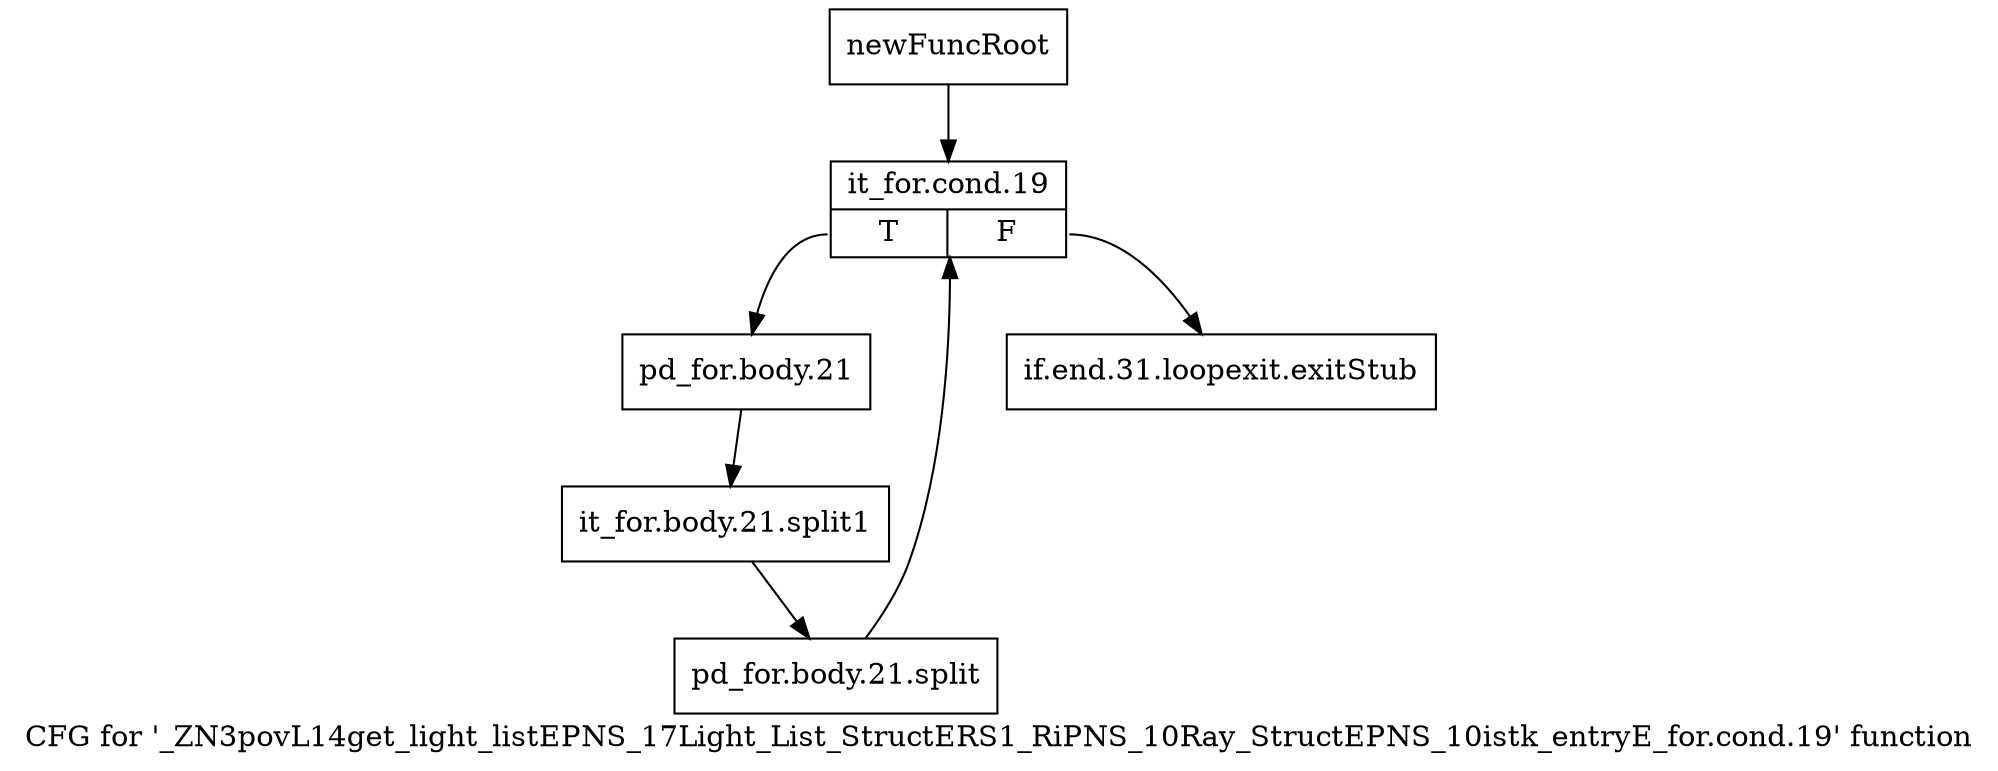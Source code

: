 digraph "CFG for '_ZN3povL14get_light_listEPNS_17Light_List_StructERS1_RiPNS_10Ray_StructEPNS_10istk_entryE_for.cond.19' function" {
	label="CFG for '_ZN3povL14get_light_listEPNS_17Light_List_StructERS1_RiPNS_10Ray_StructEPNS_10istk_entryE_for.cond.19' function";

	Node0x2691c10 [shape=record,label="{newFuncRoot}"];
	Node0x2691c10 -> Node0x2691cb0;
	Node0x2691c60 [shape=record,label="{if.end.31.loopexit.exitStub}"];
	Node0x2691cb0 [shape=record,label="{it_for.cond.19|{<s0>T|<s1>F}}"];
	Node0x2691cb0:s0 -> Node0x2691d00;
	Node0x2691cb0:s1 -> Node0x2691c60;
	Node0x2691d00 [shape=record,label="{pd_for.body.21}"];
	Node0x2691d00 -> Node0x37aff70;
	Node0x37aff70 [shape=record,label="{it_for.body.21.split1}"];
	Node0x37aff70 -> Node0x37b8cd0;
	Node0x37b8cd0 [shape=record,label="{pd_for.body.21.split}"];
	Node0x37b8cd0 -> Node0x2691cb0;
}
